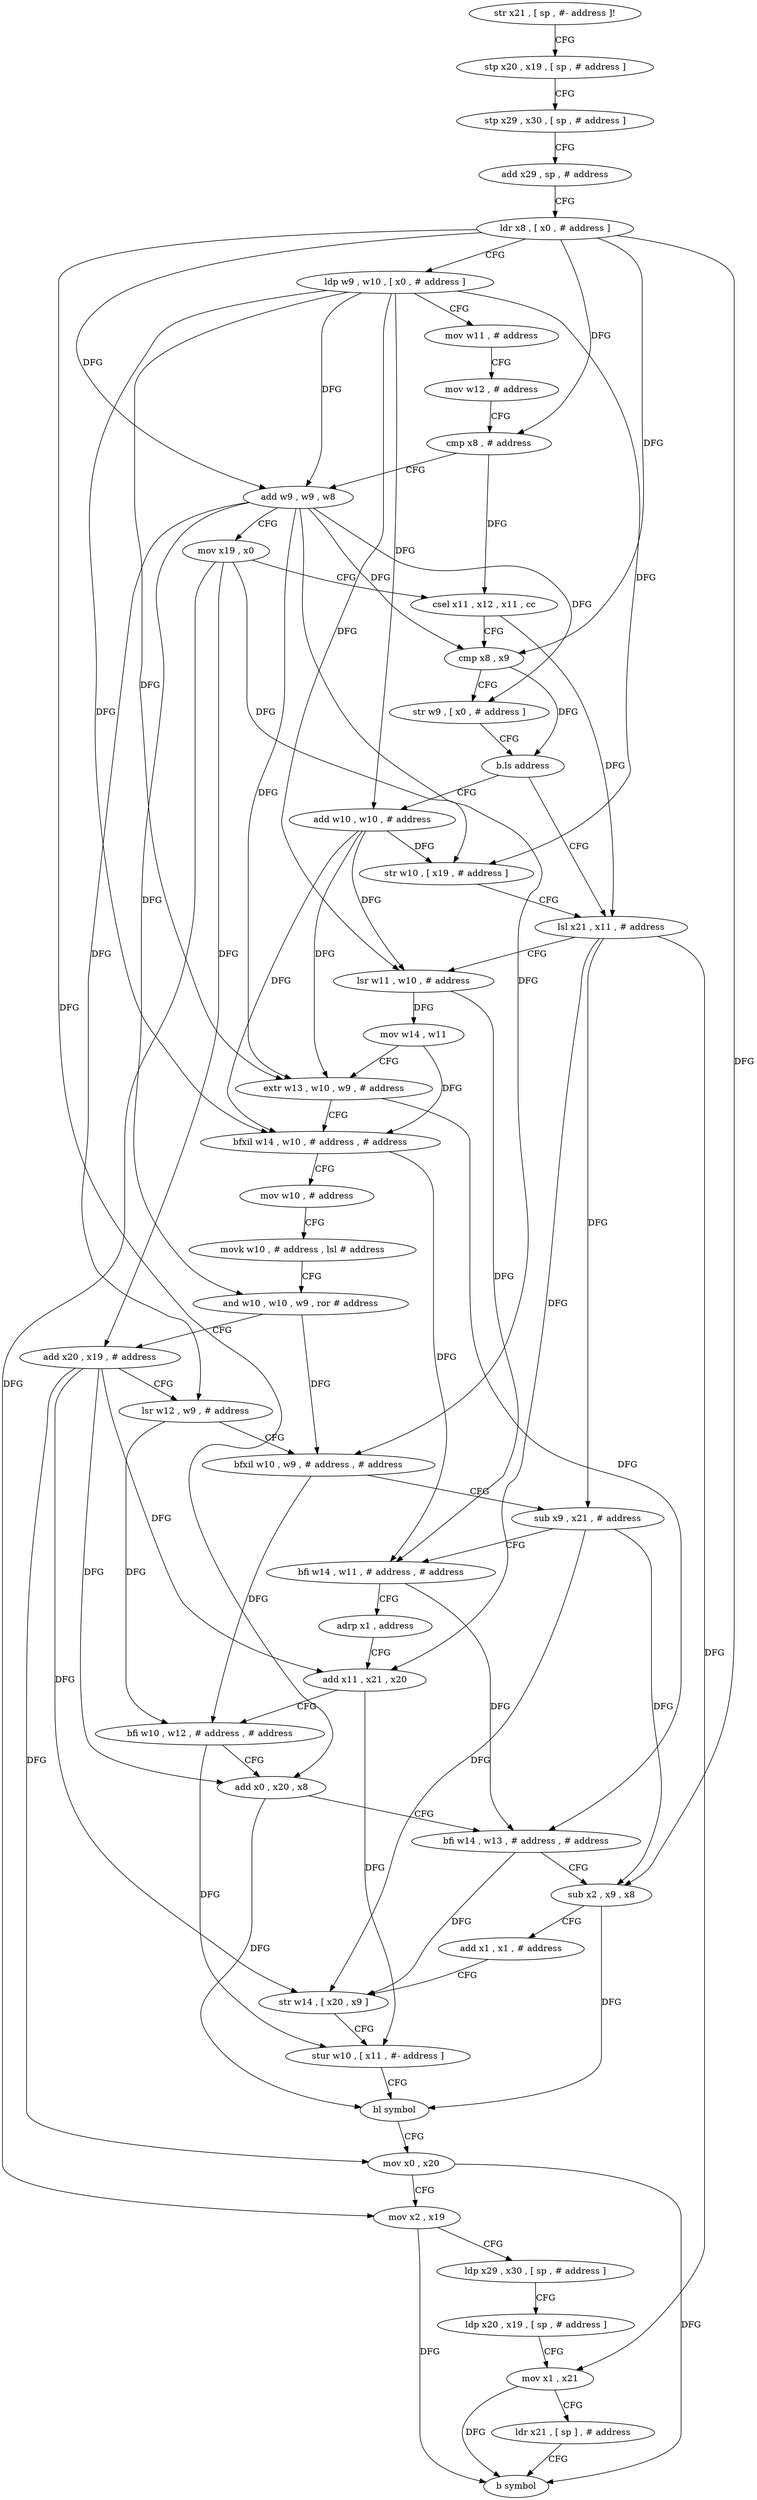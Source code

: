 digraph "func" {
"4230680" [label = "str x21 , [ sp , #- address ]!" ]
"4230684" [label = "stp x20 , x19 , [ sp , # address ]" ]
"4230688" [label = "stp x29 , x30 , [ sp , # address ]" ]
"4230692" [label = "add x29 , sp , # address" ]
"4230696" [label = "ldr x8 , [ x0 , # address ]" ]
"4230700" [label = "ldp w9 , w10 , [ x0 , # address ]" ]
"4230704" [label = "mov w11 , # address" ]
"4230708" [label = "mov w12 , # address" ]
"4230712" [label = "cmp x8 , # address" ]
"4230716" [label = "add w9 , w9 , w8" ]
"4230720" [label = "mov x19 , x0" ]
"4230724" [label = "csel x11 , x12 , x11 , cc" ]
"4230728" [label = "cmp x8 , x9" ]
"4230732" [label = "str w9 , [ x0 , # address ]" ]
"4230736" [label = "b.ls address" ]
"4230748" [label = "lsl x21 , x11 , # address" ]
"4230740" [label = "add w10 , w10 , # address" ]
"4230752" [label = "lsr w11 , w10 , # address" ]
"4230756" [label = "mov w14 , w11" ]
"4230760" [label = "extr w13 , w10 , w9 , # address" ]
"4230764" [label = "bfxil w14 , w10 , # address , # address" ]
"4230768" [label = "mov w10 , # address" ]
"4230772" [label = "movk w10 , # address , lsl # address" ]
"4230776" [label = "and w10 , w10 , w9 , ror # address" ]
"4230780" [label = "add x20 , x19 , # address" ]
"4230784" [label = "lsr w12 , w9 , # address" ]
"4230788" [label = "bfxil w10 , w9 , # address , # address" ]
"4230792" [label = "sub x9 , x21 , # address" ]
"4230796" [label = "bfi w14 , w11 , # address , # address" ]
"4230800" [label = "adrp x1 , address" ]
"4230804" [label = "add x11 , x21 , x20" ]
"4230808" [label = "bfi w10 , w12 , # address , # address" ]
"4230812" [label = "add x0 , x20 , x8" ]
"4230816" [label = "bfi w14 , w13 , # address , # address" ]
"4230820" [label = "sub x2 , x9 , x8" ]
"4230824" [label = "add x1 , x1 , # address" ]
"4230828" [label = "str w14 , [ x20 , x9 ]" ]
"4230832" [label = "stur w10 , [ x11 , #- address ]" ]
"4230836" [label = "bl symbol" ]
"4230840" [label = "mov x0 , x20" ]
"4230844" [label = "mov x2 , x19" ]
"4230848" [label = "ldp x29 , x30 , [ sp , # address ]" ]
"4230852" [label = "ldp x20 , x19 , [ sp , # address ]" ]
"4230856" [label = "mov x1 , x21" ]
"4230860" [label = "ldr x21 , [ sp ] , # address" ]
"4230864" [label = "b symbol" ]
"4230744" [label = "str w10 , [ x19 , # address ]" ]
"4230680" -> "4230684" [ label = "CFG" ]
"4230684" -> "4230688" [ label = "CFG" ]
"4230688" -> "4230692" [ label = "CFG" ]
"4230692" -> "4230696" [ label = "CFG" ]
"4230696" -> "4230700" [ label = "CFG" ]
"4230696" -> "4230712" [ label = "DFG" ]
"4230696" -> "4230716" [ label = "DFG" ]
"4230696" -> "4230728" [ label = "DFG" ]
"4230696" -> "4230812" [ label = "DFG" ]
"4230696" -> "4230820" [ label = "DFG" ]
"4230700" -> "4230704" [ label = "CFG" ]
"4230700" -> "4230716" [ label = "DFG" ]
"4230700" -> "4230752" [ label = "DFG" ]
"4230700" -> "4230760" [ label = "DFG" ]
"4230700" -> "4230764" [ label = "DFG" ]
"4230700" -> "4230740" [ label = "DFG" ]
"4230700" -> "4230744" [ label = "DFG" ]
"4230704" -> "4230708" [ label = "CFG" ]
"4230708" -> "4230712" [ label = "CFG" ]
"4230712" -> "4230716" [ label = "CFG" ]
"4230712" -> "4230724" [ label = "DFG" ]
"4230716" -> "4230720" [ label = "CFG" ]
"4230716" -> "4230728" [ label = "DFG" ]
"4230716" -> "4230732" [ label = "DFG" ]
"4230716" -> "4230760" [ label = "DFG" ]
"4230716" -> "4230776" [ label = "DFG" ]
"4230716" -> "4230784" [ label = "DFG" ]
"4230716" -> "4230788" [ label = "DFG" ]
"4230720" -> "4230724" [ label = "CFG" ]
"4230720" -> "4230780" [ label = "DFG" ]
"4230720" -> "4230844" [ label = "DFG" ]
"4230720" -> "4230744" [ label = "DFG" ]
"4230724" -> "4230728" [ label = "CFG" ]
"4230724" -> "4230748" [ label = "DFG" ]
"4230728" -> "4230732" [ label = "CFG" ]
"4230728" -> "4230736" [ label = "DFG" ]
"4230732" -> "4230736" [ label = "CFG" ]
"4230736" -> "4230748" [ label = "CFG" ]
"4230736" -> "4230740" [ label = "CFG" ]
"4230748" -> "4230752" [ label = "CFG" ]
"4230748" -> "4230792" [ label = "DFG" ]
"4230748" -> "4230804" [ label = "DFG" ]
"4230748" -> "4230856" [ label = "DFG" ]
"4230740" -> "4230744" [ label = "DFG" ]
"4230740" -> "4230752" [ label = "DFG" ]
"4230740" -> "4230764" [ label = "DFG" ]
"4230740" -> "4230760" [ label = "DFG" ]
"4230752" -> "4230756" [ label = "DFG" ]
"4230752" -> "4230796" [ label = "DFG" ]
"4230756" -> "4230760" [ label = "CFG" ]
"4230756" -> "4230764" [ label = "DFG" ]
"4230760" -> "4230764" [ label = "CFG" ]
"4230760" -> "4230816" [ label = "DFG" ]
"4230764" -> "4230768" [ label = "CFG" ]
"4230764" -> "4230796" [ label = "DFG" ]
"4230768" -> "4230772" [ label = "CFG" ]
"4230772" -> "4230776" [ label = "CFG" ]
"4230776" -> "4230780" [ label = "CFG" ]
"4230776" -> "4230788" [ label = "DFG" ]
"4230780" -> "4230784" [ label = "CFG" ]
"4230780" -> "4230804" [ label = "DFG" ]
"4230780" -> "4230812" [ label = "DFG" ]
"4230780" -> "4230828" [ label = "DFG" ]
"4230780" -> "4230840" [ label = "DFG" ]
"4230784" -> "4230788" [ label = "CFG" ]
"4230784" -> "4230808" [ label = "DFG" ]
"4230788" -> "4230792" [ label = "CFG" ]
"4230788" -> "4230808" [ label = "DFG" ]
"4230792" -> "4230796" [ label = "CFG" ]
"4230792" -> "4230820" [ label = "DFG" ]
"4230792" -> "4230828" [ label = "DFG" ]
"4230796" -> "4230800" [ label = "CFG" ]
"4230796" -> "4230816" [ label = "DFG" ]
"4230800" -> "4230804" [ label = "CFG" ]
"4230804" -> "4230808" [ label = "CFG" ]
"4230804" -> "4230832" [ label = "DFG" ]
"4230808" -> "4230812" [ label = "CFG" ]
"4230808" -> "4230832" [ label = "DFG" ]
"4230812" -> "4230816" [ label = "CFG" ]
"4230812" -> "4230836" [ label = "DFG" ]
"4230816" -> "4230820" [ label = "CFG" ]
"4230816" -> "4230828" [ label = "DFG" ]
"4230820" -> "4230824" [ label = "CFG" ]
"4230820" -> "4230836" [ label = "DFG" ]
"4230824" -> "4230828" [ label = "CFG" ]
"4230828" -> "4230832" [ label = "CFG" ]
"4230832" -> "4230836" [ label = "CFG" ]
"4230836" -> "4230840" [ label = "CFG" ]
"4230840" -> "4230844" [ label = "CFG" ]
"4230840" -> "4230864" [ label = "DFG" ]
"4230844" -> "4230848" [ label = "CFG" ]
"4230844" -> "4230864" [ label = "DFG" ]
"4230848" -> "4230852" [ label = "CFG" ]
"4230852" -> "4230856" [ label = "CFG" ]
"4230856" -> "4230860" [ label = "CFG" ]
"4230856" -> "4230864" [ label = "DFG" ]
"4230860" -> "4230864" [ label = "CFG" ]
"4230744" -> "4230748" [ label = "CFG" ]
}
